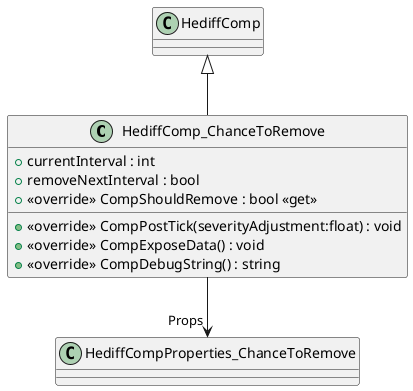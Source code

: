 @startuml
class HediffComp_ChanceToRemove {
    + currentInterval : int
    + removeNextInterval : bool
    + <<override>> CompShouldRemove : bool <<get>>
    + <<override>> CompPostTick(severityAdjustment:float) : void
    + <<override>> CompExposeData() : void
    + <<override>> CompDebugString() : string
}
HediffComp <|-- HediffComp_ChanceToRemove
HediffComp_ChanceToRemove --> "Props" HediffCompProperties_ChanceToRemove
@enduml
